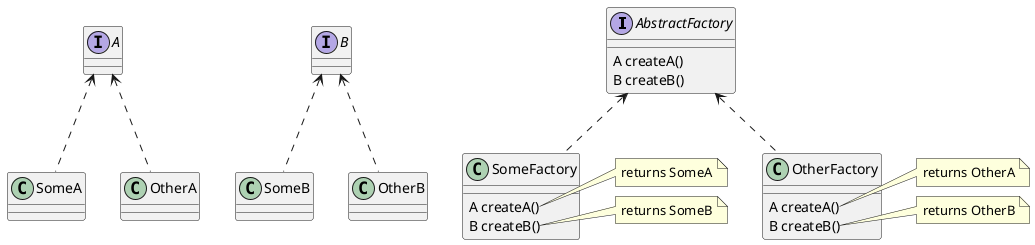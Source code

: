 @startuml
interface AbstractFactory {
    A createA()
    B createB()
}

class SomeFactory {
    A createA()
    B createB()
}
SomeFactory .u.> AbstractFactory
note right of SomeFactory::createA
  returns SomeA
end note
note right of SomeFactory::createB
  returns SomeB
end note


class OtherFactory {
    A createA()
    B createB()
}
OtherFactory .u.> AbstractFactory
note right of OtherFactory::createA
  returns OtherA
end note
note right of OtherFactory::createB
  returns OtherB
end note

interface B
class SomeB
class OtherB

SomeB .u.> B
OtherB .u.> B

interface A
class SomeA
class OtherA

SomeA .u.> A
OtherA .u.> A

@enduml

